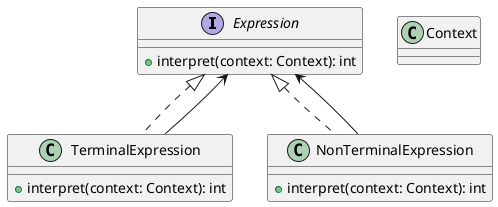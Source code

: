 @startuml interpreter
interface Expression {
    +interpret(context: Context): int
}

class TerminalExpression implements Expression {
    +interpret(context: Context): int
}

class NonTerminalExpression implements Expression {
    +interpret(context: Context): int
}

class Context {}

TerminalExpression --> Expression
NonTerminalExpression --> Expression
@enduml
